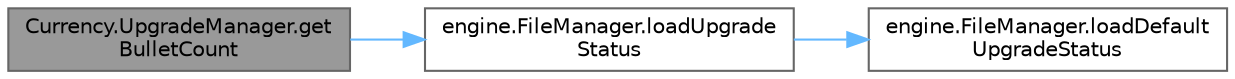 digraph "Currency.UpgradeManager.getBulletCount"
{
 // LATEX_PDF_SIZE
  bgcolor="transparent";
  edge [fontname=Helvetica,fontsize=10,labelfontname=Helvetica,labelfontsize=10];
  node [fontname=Helvetica,fontsize=10,shape=box,height=0.2,width=0.4];
  rankdir="LR";
  Node1 [id="Node000001",label="Currency.UpgradeManager.get\lBulletCount",height=0.2,width=0.4,color="gray40", fillcolor="grey60", style="filled", fontcolor="black",tooltip=" "];
  Node1 -> Node2 [id="edge1_Node000001_Node000002",color="steelblue1",style="solid",tooltip=" "];
  Node2 [id="Node000002",label="engine.FileManager.loadUpgrade\lStatus",height=0.2,width=0.4,color="grey40", fillcolor="white", style="filled",URL="$classengine_1_1_file_manager.html#a0a36dbead21b925203c3245c6f408b30",tooltip="Loads upgrade statuses from upgrade_status.properties file."];
  Node2 -> Node3 [id="edge2_Node000002_Node000003",color="steelblue1",style="solid",tooltip=" "];
  Node3 [id="Node000003",label="engine.FileManager.loadDefault\lUpgradeStatus",height=0.2,width=0.4,color="grey40", fillcolor="white", style="filled",URL="$classengine_1_1_file_manager.html#a9a18c215e1d555161c587bcaf1e63d71",tooltip="Loads default upgrade statuses from upgrade_default.properties file."];
}
